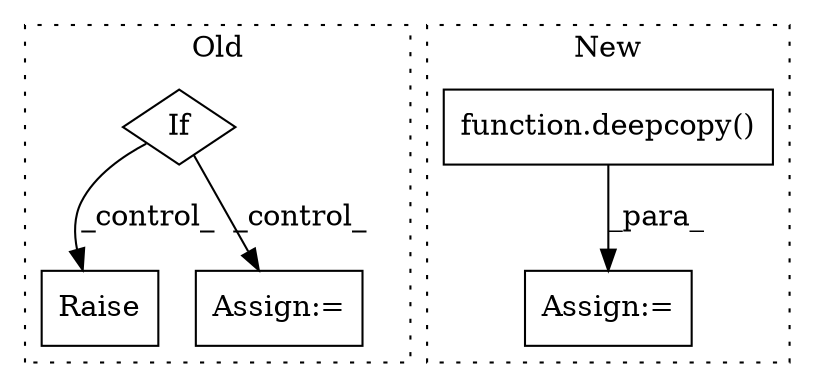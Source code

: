 digraph G {
subgraph cluster0 {
1 [label="Raise" a="91" s="2833" l="6" shape="box"];
3 [label="If" a="96" s="2012" l="3" shape="diamond"];
5 [label="Assign:=" a="68" s="2152" l="3" shape="box"];
label = "Old";
style="dotted";
}
subgraph cluster1 {
2 [label="function.deepcopy()" a="75" s="1882,1909" l="9,1" shape="box"];
4 [label="Assign:=" a="68" s="1879" l="3" shape="box"];
label = "New";
style="dotted";
}
2 -> 4 [label="_para_"];
3 -> 5 [label="_control_"];
3 -> 1 [label="_control_"];
}